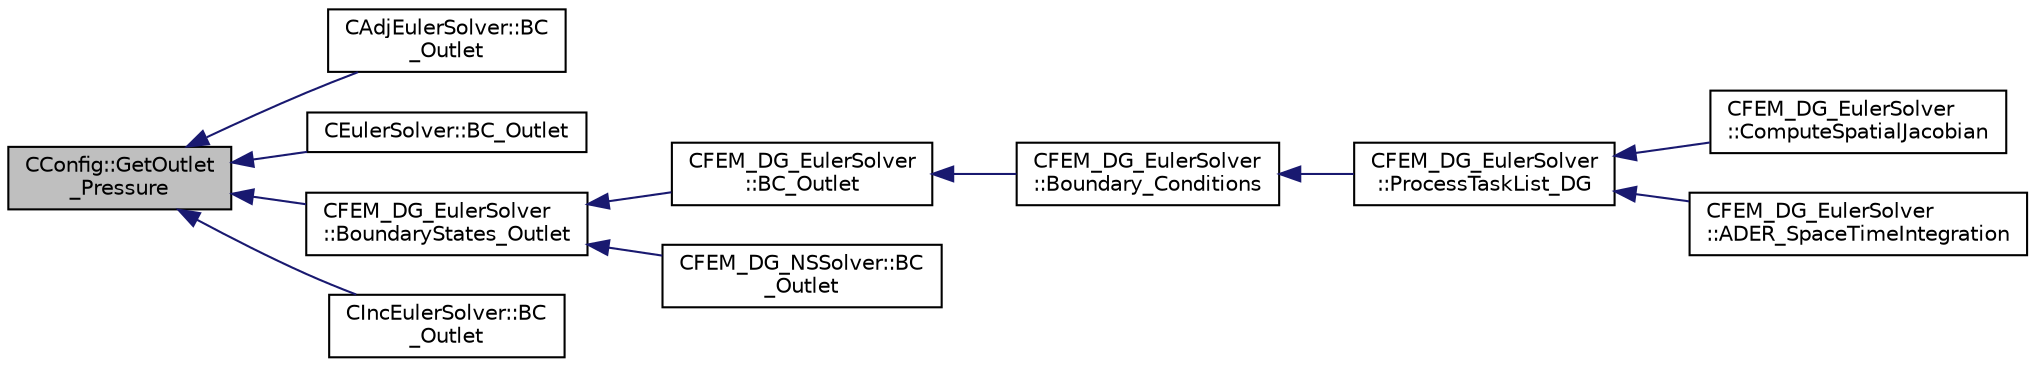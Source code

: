 digraph "CConfig::GetOutlet_Pressure"
{
  edge [fontname="Helvetica",fontsize="10",labelfontname="Helvetica",labelfontsize="10"];
  node [fontname="Helvetica",fontsize="10",shape=record];
  rankdir="LR";
  Node10056 [label="CConfig::GetOutlet\l_Pressure",height=0.2,width=0.4,color="black", fillcolor="grey75", style="filled", fontcolor="black"];
  Node10056 -> Node10057 [dir="back",color="midnightblue",fontsize="10",style="solid",fontname="Helvetica"];
  Node10057 [label="CAdjEulerSolver::BC\l_Outlet",height=0.2,width=0.4,color="black", fillcolor="white", style="filled",URL="$class_c_adj_euler_solver.html#a0b3408be5adebd52b79bd3c5227cbe9d",tooltip="Impose the outlet boundary condition. "];
  Node10056 -> Node10058 [dir="back",color="midnightblue",fontsize="10",style="solid",fontname="Helvetica"];
  Node10058 [label="CEulerSolver::BC_Outlet",height=0.2,width=0.4,color="black", fillcolor="white", style="filled",URL="$class_c_euler_solver.html#aadfd34af55080ddd00c50138b610c15a",tooltip="Impose the outlet boundary condition. "];
  Node10056 -> Node10059 [dir="back",color="midnightblue",fontsize="10",style="solid",fontname="Helvetica"];
  Node10059 [label="CFEM_DG_EulerSolver\l::BoundaryStates_Outlet",height=0.2,width=0.4,color="black", fillcolor="white", style="filled",URL="$class_c_f_e_m___d_g___euler_solver.html#a3233306f97b6173c5c109cae04a4c9be",tooltip="Function, which computes the boundary states in the integration points of the boundary face by applyi..."];
  Node10059 -> Node10060 [dir="back",color="midnightblue",fontsize="10",style="solid",fontname="Helvetica"];
  Node10060 [label="CFEM_DG_EulerSolver\l::BC_Outlet",height=0.2,width=0.4,color="black", fillcolor="white", style="filled",URL="$class_c_f_e_m___d_g___euler_solver.html#a869796e928f7618ea7f47d9ebc80cf76",tooltip="Impose the outlet boundary condition.It is a virtual function, because for Navier-Stokes it is overwr..."];
  Node10060 -> Node10061 [dir="back",color="midnightblue",fontsize="10",style="solid",fontname="Helvetica"];
  Node10061 [label="CFEM_DG_EulerSolver\l::Boundary_Conditions",height=0.2,width=0.4,color="black", fillcolor="white", style="filled",URL="$class_c_f_e_m___d_g___euler_solver.html#ae37f8eba6d7793bc4edb5de6e26f992d",tooltip="Function, which computes the spatial residual for the DG discretization. "];
  Node10061 -> Node10062 [dir="back",color="midnightblue",fontsize="10",style="solid",fontname="Helvetica"];
  Node10062 [label="CFEM_DG_EulerSolver\l::ProcessTaskList_DG",height=0.2,width=0.4,color="black", fillcolor="white", style="filled",URL="$class_c_f_e_m___d_g___euler_solver.html#a651cad1a94f2024c75a1a8be347e3375",tooltip="Function, which processes the list of tasks to be executed by the DG solver. "];
  Node10062 -> Node10063 [dir="back",color="midnightblue",fontsize="10",style="solid",fontname="Helvetica"];
  Node10063 [label="CFEM_DG_EulerSolver\l::ComputeSpatialJacobian",height=0.2,width=0.4,color="black", fillcolor="white", style="filled",URL="$class_c_f_e_m___d_g___euler_solver.html#ac59d8dae95e3c3cc3ab3feaeb9be4b22",tooltip="Function, which controls the computation of the spatial Jacobian. "];
  Node10062 -> Node10064 [dir="back",color="midnightblue",fontsize="10",style="solid",fontname="Helvetica"];
  Node10064 [label="CFEM_DG_EulerSolver\l::ADER_SpaceTimeIntegration",height=0.2,width=0.4,color="black", fillcolor="white", style="filled",URL="$class_c_f_e_m___d_g___euler_solver.html#a7f0da04d44069701db2228210b91c59e",tooltip="Function, to carry out the space time integration for ADER with time accurate local time stepping..."];
  Node10059 -> Node10065 [dir="back",color="midnightblue",fontsize="10",style="solid",fontname="Helvetica"];
  Node10065 [label="CFEM_DG_NSSolver::BC\l_Outlet",height=0.2,width=0.4,color="black", fillcolor="white", style="filled",URL="$class_c_f_e_m___d_g___n_s_solver.html#ae6136de48e182fc62658c9250e01c674",tooltip="Impose the outlet boundary condition. "];
  Node10056 -> Node10066 [dir="back",color="midnightblue",fontsize="10",style="solid",fontname="Helvetica"];
  Node10066 [label="CIncEulerSolver::BC\l_Outlet",height=0.2,width=0.4,color="black", fillcolor="white", style="filled",URL="$class_c_inc_euler_solver.html#aa64170c7c7a237d0c7427a8359c2967a",tooltip="Impose the outlet boundary condition. "];
}
